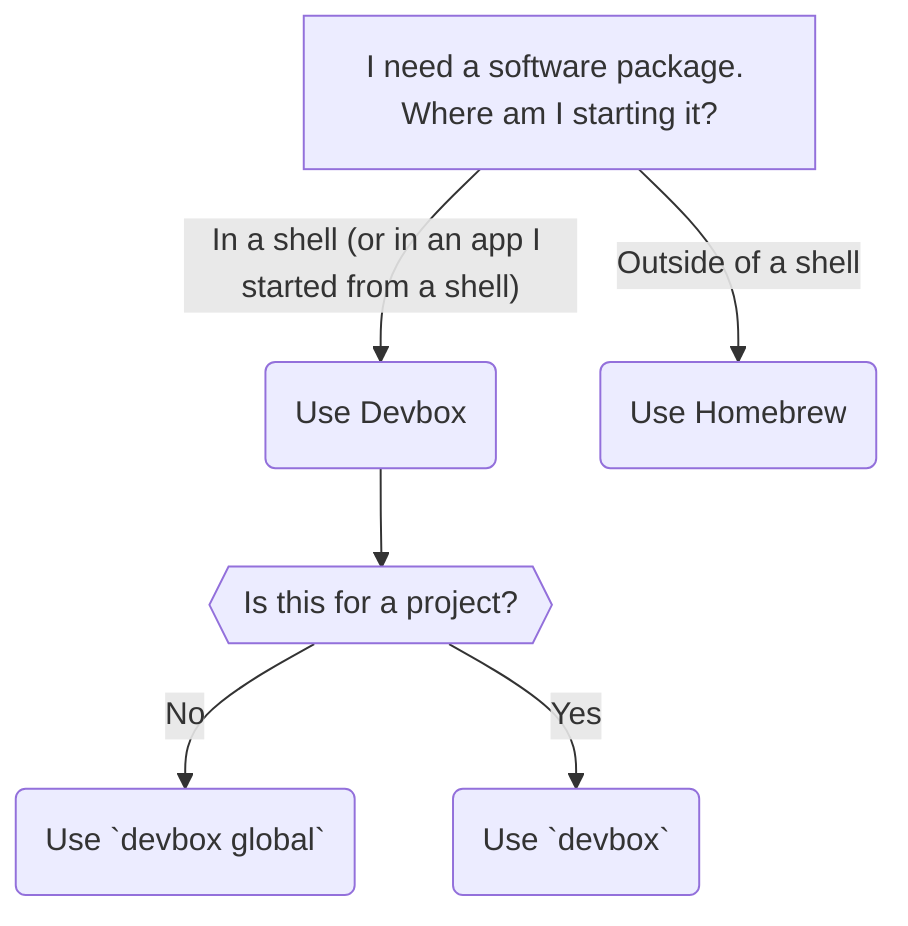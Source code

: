 flowchart TD
    R[I need a software package. Where am I starting it?] -->|" In a shell (or in an app I started from a shell) "| UD(Use Devbox)
    R --> |Outside of a shell| UH("Use Homebrew")
    UD --> P{{Is this for a project?}}
    P --> |No| UDG("Use #96;devbox global#96;")
    P --> |Yes| UDR("Use #96;devbox#96;")